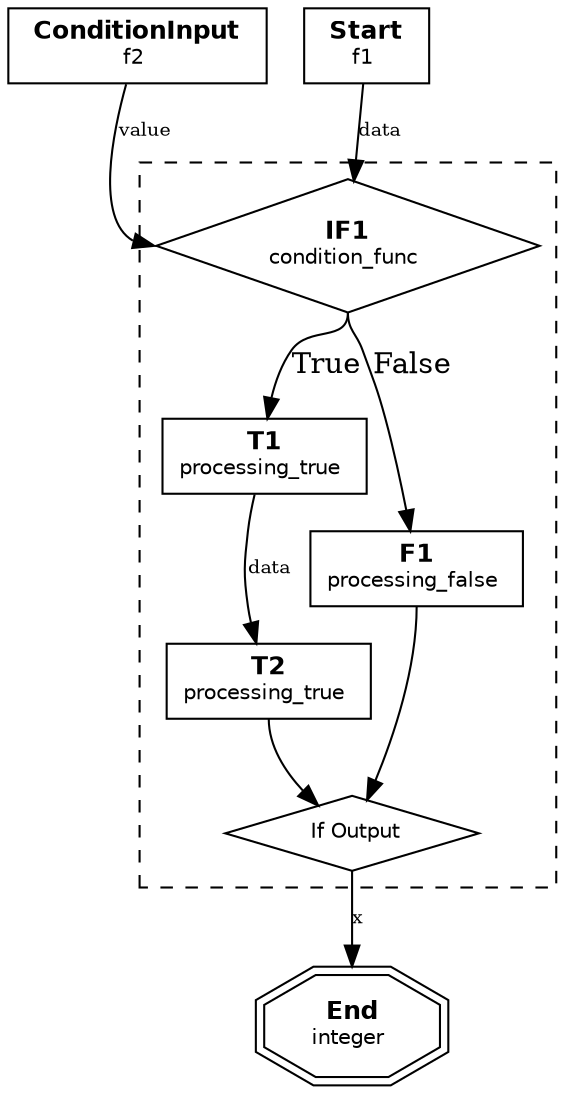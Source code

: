 digraph Pipeline {
  rankdir=TB;
  node [fontsize=12 fontname="Helvetica"];
    "Start" [shape=box, label=< <B>Start</B> <BR/><FONT POINT-SIZE="10">f1</FONT> >];
    "ConditionInput" [shape=box, label=< <B>ConditionInput</B> <BR/><FONT POINT-SIZE="10">f2</FONT> >];
  subgraph cluster_IF1 {
    style=dashed;
    "IF1" [shape=diamond, label=< <B>IF1</B> <BR/><FONT POINT-SIZE="10">condition_func</FONT> >];
subgraph Pipeline {
  rankdir=TB;
  node [fontsize=12 fontname="Helvetica"];
    "IF1_T_T1" [shape=box, label=< <B>T1</B> <BR/><FONT POINT-SIZE="10">processing_true</FONT> >];
    "IF1_T_T2" [shape=box, label=< <B>T2</B> <BR/><FONT POINT-SIZE="10">processing_true</FONT> >];
  "IF1_T_T1" -> "IF1_T_T2" [label="data", fontsize=9];
}
subgraph Pipeline {
  rankdir=TB;
  node [fontsize=12 fontname="Helvetica"];
    "IF1_F_F1" [shape=box, label=< <B>F1</B> <BR/><FONT POINT-SIZE="10">processing_false</FONT> >];
}
    "IF1" -> "IF1_T_T1" [label="True", tailport=s];
    "IF1" -> "IF1_F_F1" [label="False", tailport=s];
    "IF1_output" [shape=diamond, label=< <FONT POINT-SIZE="10"> If Output</FONT> >];
    "IF1_T_T2" -> "IF1_output" [tailport=s];
    "IF1_F_F1" -> "IF1_output" [tailport=s];
  }
    "End" [shape=doubleoctagon, label=< <B>End</B> <BR/><FONT POINT-SIZE="10">integer</FONT> >];
  "ConditionInput" -> "IF1" [label="value", fontsize=9, headport=w];
  "Start" -> "IF1" [label="data", fontsize=9];
  "IF1_output" -> "End" [label="x", fontsize=9];
}